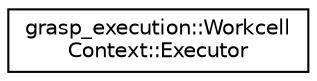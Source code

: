 digraph "Graphical Class Hierarchy"
{
 // LATEX_PDF_SIZE
  edge [fontname="Helvetica",fontsize="10",labelfontname="Helvetica",labelfontsize="10"];
  node [fontname="Helvetica",fontsize="10",shape=record];
  rankdir="LR";
  Node0 [label="grasp_execution::Workcell\lContext::Executor",height=0.2,width=0.4,color="black", fillcolor="white", style="filled",URL="$structgrasp__execution_1_1WorkcellContext_1_1Executor.html",tooltip="Context for executor."];
}
